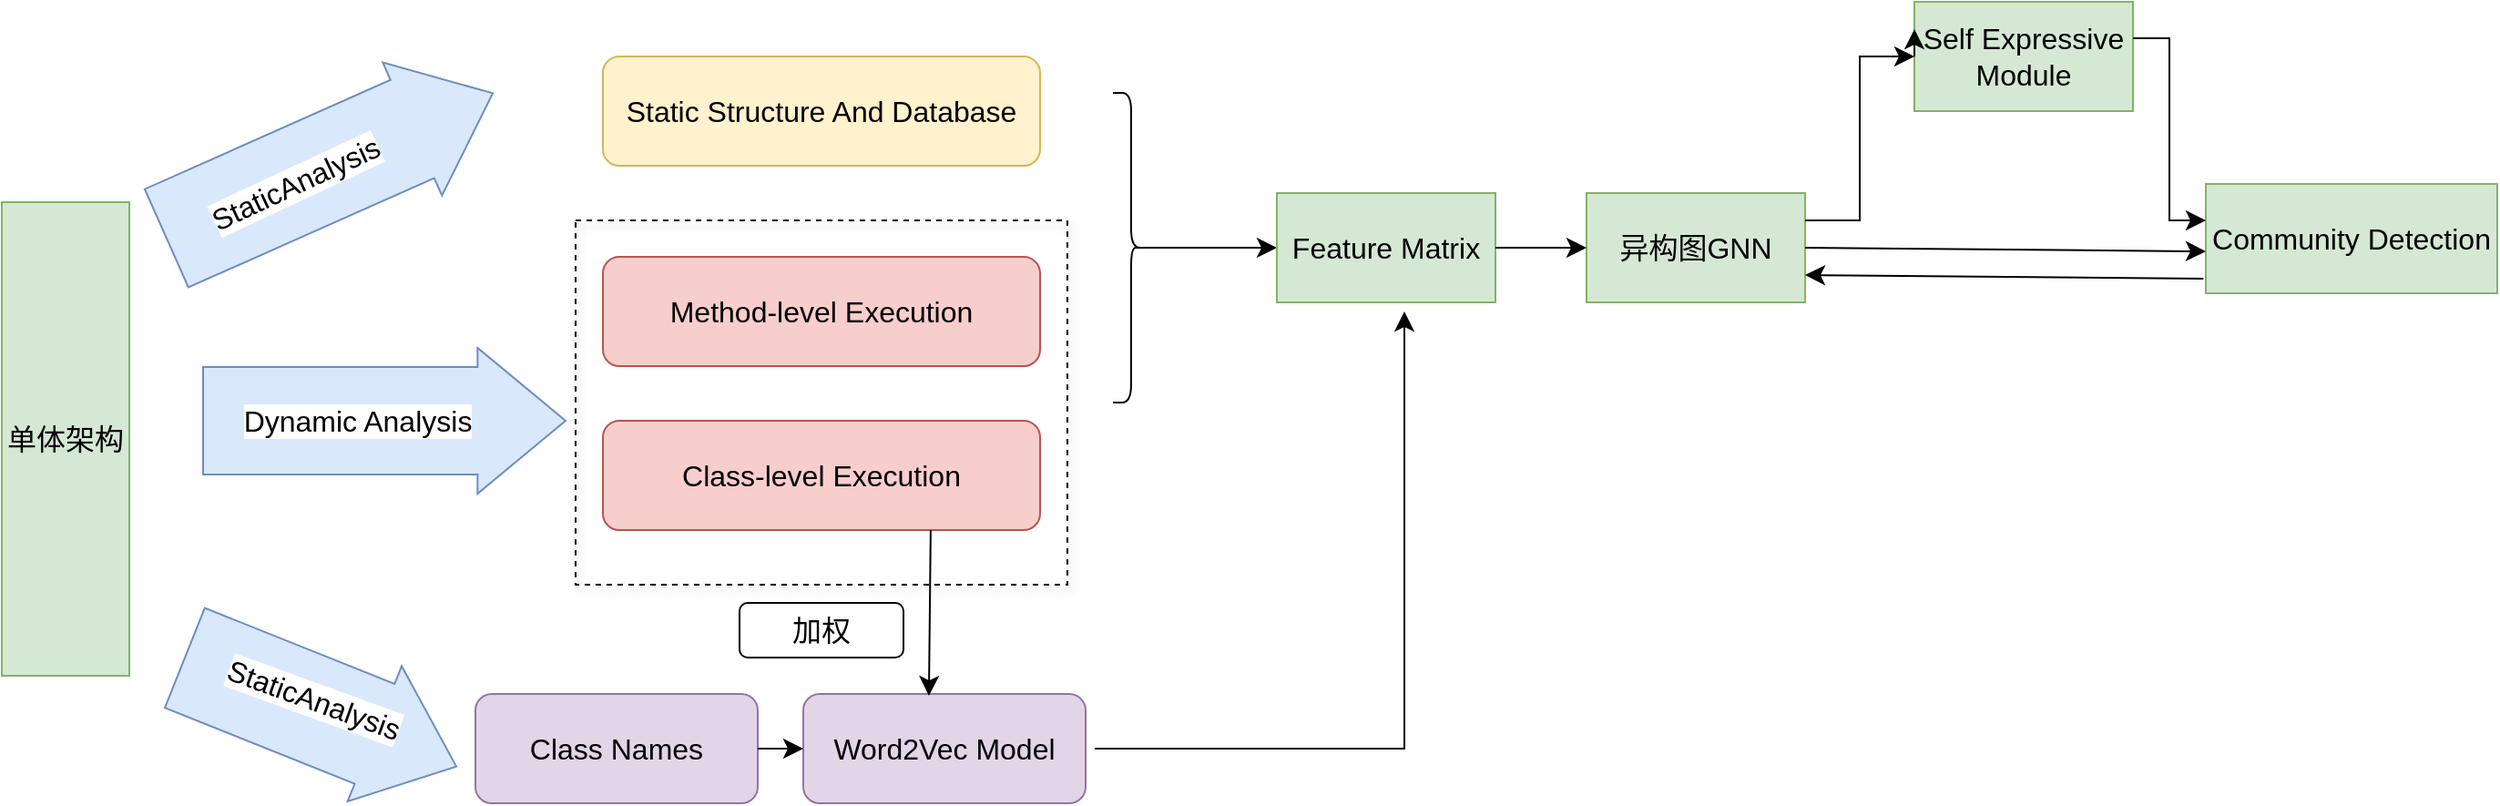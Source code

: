 <mxfile version="24.0.1" type="github" pages="2">
  <diagram name="第 1 页" id="F_FN7IBZuOVjXzTydqT_">
    <mxGraphModel dx="3114" dy="1826" grid="1" gridSize="10" guides="1" tooltips="1" connect="1" arrows="1" fold="1" page="0" pageScale="1" pageWidth="4681" pageHeight="3300" math="0" shadow="0">
      <root>
        <mxCell id="0" />
        <mxCell id="1" parent="0" />
        <mxCell id="BfXzmcUI7B5nAFYZt8X8-2" value="Static Structure And Database " style="rounded=1;whiteSpace=wrap;html=1;fontSize=16;fillColor=#fff2cc;strokeColor=#d6b656;" parent="1" vertex="1">
          <mxGeometry x="-490" y="-450" width="240" height="60" as="geometry" />
        </mxCell>
        <mxCell id="BfXzmcUI7B5nAFYZt8X8-4" value="Class-level Execution" style="rounded=1;whiteSpace=wrap;html=1;fontSize=16;fillColor=#f8cecc;strokeColor=#b85450;" parent="1" vertex="1">
          <mxGeometry x="-490" y="-250" width="240" height="60" as="geometry" />
        </mxCell>
        <mxCell id="BfXzmcUI7B5nAFYZt8X8-5" value="Method-level Execution" style="rounded=1;whiteSpace=wrap;html=1;fontSize=16;fillColor=#f8cecc;strokeColor=#b85450;" parent="1" vertex="1">
          <mxGeometry x="-490" y="-340" width="240" height="60" as="geometry" />
        </mxCell>
        <mxCell id="BfXzmcUI7B5nAFYZt8X8-7" value="" style="rounded=0;whiteSpace=wrap;html=1;fontSize=16;shadow=1;fillColor=none;dashed=1;" parent="1" vertex="1">
          <mxGeometry x="-505" y="-360" width="270" height="200" as="geometry" />
        </mxCell>
        <mxCell id="BfXzmcUI7B5nAFYZt8X8-8" value="" style="shape=flexArrow;endArrow=classic;html=1;rounded=0;fontSize=12;startSize=8;endSize=15.77;curved=1;width=59;fillColor=#dae8fc;strokeColor=#6c8ebf;" parent="1" edge="1">
          <mxGeometry width="50" height="50" relative="1" as="geometry">
            <mxPoint x="-710" y="-250" as="sourcePoint" />
            <mxPoint x="-510" y="-250" as="targetPoint" />
          </mxGeometry>
        </mxCell>
        <mxCell id="BfXzmcUI7B5nAFYZt8X8-10" value="Dynamic Analysis" style="edgeLabel;html=1;align=center;verticalAlign=middle;resizable=0;points=[];fontSize=16;rotation=0;" parent="BfXzmcUI7B5nAFYZt8X8-8" vertex="1" connectable="0">
          <mxGeometry x="-0.645" y="2" relative="1" as="geometry">
            <mxPoint x="49" y="2" as="offset" />
          </mxGeometry>
        </mxCell>
        <mxCell id="BfXzmcUI7B5nAFYZt8X8-13" value="单体架构" style="rounded=0;whiteSpace=wrap;html=1;fontSize=16;fillColor=#d5e8d4;strokeColor=#82b366;" parent="1" vertex="1">
          <mxGeometry x="-820" y="-370" width="70" height="260" as="geometry" />
        </mxCell>
        <mxCell id="BfXzmcUI7B5nAFYZt8X8-14" value="" style="shape=flexArrow;endArrow=classic;html=1;rounded=0;fontSize=12;startSize=8;endSize=15.77;curved=1;width=59;fillColor=#dae8fc;strokeColor=#6c8ebf;" parent="1" edge="1">
          <mxGeometry width="50" height="50" relative="1" as="geometry">
            <mxPoint x="-730" y="-350" as="sourcePoint" />
            <mxPoint x="-550" y="-430" as="targetPoint" />
          </mxGeometry>
        </mxCell>
        <mxCell id="BfXzmcUI7B5nAFYZt8X8-15" value="StaticAnalysis" style="edgeLabel;html=1;align=center;verticalAlign=middle;resizable=0;points=[];fontSize=16;rotation=-25;" parent="BfXzmcUI7B5nAFYZt8X8-14" vertex="1" connectable="0">
          <mxGeometry x="-0.645" y="2" relative="1" as="geometry">
            <mxPoint x="39" y="-14" as="offset" />
          </mxGeometry>
        </mxCell>
        <mxCell id="BfXzmcUI7B5nAFYZt8X8-20" value="" style="shape=flexArrow;endArrow=classic;html=1;rounded=0;fontSize=12;startSize=8;endSize=15.77;curved=1;width=59;fillColor=#dae8fc;strokeColor=#6c8ebf;" parent="1" edge="1">
          <mxGeometry width="50" height="50" relative="1" as="geometry">
            <mxPoint x="-720" y="-120" as="sourcePoint" />
            <mxPoint x="-570" y="-60" as="targetPoint" />
          </mxGeometry>
        </mxCell>
        <mxCell id="BfXzmcUI7B5nAFYZt8X8-21" value="StaticAnalysis" style="edgeLabel;html=1;align=center;verticalAlign=middle;resizable=0;points=[];fontSize=16;rotation=20;" parent="BfXzmcUI7B5nAFYZt8X8-20" vertex="1" connectable="0">
          <mxGeometry x="-0.645" y="2" relative="1" as="geometry">
            <mxPoint x="44" y="14" as="offset" />
          </mxGeometry>
        </mxCell>
        <mxCell id="BfXzmcUI7B5nAFYZt8X8-22" value="Class Names" style="rounded=1;whiteSpace=wrap;html=1;fontSize=16;fillColor=#e1d5e7;strokeColor=#9673a6;" parent="1" vertex="1">
          <mxGeometry x="-560" y="-100" width="155" height="60" as="geometry" />
        </mxCell>
        <mxCell id="BfXzmcUI7B5nAFYZt8X8-25" value="" style="shape=curlyBracket;whiteSpace=wrap;html=1;rounded=1;flipH=1;labelPosition=right;verticalLabelPosition=middle;align=left;verticalAlign=middle;fontSize=16;" parent="1" vertex="1">
          <mxGeometry x="-210" y="-430" width="20" height="170" as="geometry" />
        </mxCell>
        <mxCell id="BfXzmcUI7B5nAFYZt8X8-27" value="Word2Vec Model" style="rounded=1;whiteSpace=wrap;html=1;fontSize=16;fillColor=#e1d5e7;strokeColor=#9673a6;" parent="1" vertex="1">
          <mxGeometry x="-380" y="-100" width="155" height="60" as="geometry" />
        </mxCell>
        <mxCell id="BfXzmcUI7B5nAFYZt8X8-28" value="" style="endArrow=classic;html=1;rounded=0;fontSize=12;startSize=8;endSize=8;curved=1;exitX=0.722;exitY=0.85;exitDx=0;exitDy=0;exitPerimeter=0;entryX=0.445;entryY=0.017;entryDx=0;entryDy=0;entryPerimeter=0;" parent="1" source="BfXzmcUI7B5nAFYZt8X8-7" target="BfXzmcUI7B5nAFYZt8X8-27" edge="1">
          <mxGeometry width="50" height="50" relative="1" as="geometry">
            <mxPoint x="-370" y="-240" as="sourcePoint" />
            <mxPoint x="-320" y="-290" as="targetPoint" />
          </mxGeometry>
        </mxCell>
        <mxCell id="BfXzmcUI7B5nAFYZt8X8-29" value="" style="endArrow=classic;html=1;rounded=0;fontSize=12;startSize=8;endSize=8;curved=1;exitX=1;exitY=0.5;exitDx=0;exitDy=0;entryX=0;entryY=0.5;entryDx=0;entryDy=0;" parent="1" source="BfXzmcUI7B5nAFYZt8X8-22" target="BfXzmcUI7B5nAFYZt8X8-27" edge="1">
          <mxGeometry width="50" height="50" relative="1" as="geometry">
            <mxPoint x="-370" y="-240" as="sourcePoint" />
            <mxPoint x="-320" y="-290" as="targetPoint" />
          </mxGeometry>
        </mxCell>
        <mxCell id="BfXzmcUI7B5nAFYZt8X8-30" value="加权" style="rounded=1;whiteSpace=wrap;html=1;fontSize=16;" parent="1" vertex="1">
          <mxGeometry x="-415" y="-150" width="90" height="30" as="geometry" />
        </mxCell>
        <mxCell id="BfXzmcUI7B5nAFYZt8X8-31" value="" style="endArrow=classic;html=1;rounded=0;fontSize=12;startSize=8;endSize=8;curved=1;exitX=0.1;exitY=0.5;exitDx=0;exitDy=0;exitPerimeter=0;" parent="1" source="BfXzmcUI7B5nAFYZt8X8-35" edge="1">
          <mxGeometry width="50" height="50" relative="1" as="geometry">
            <mxPoint x="-370" y="-240" as="sourcePoint" />
            <mxPoint y="-345" as="targetPoint" />
          </mxGeometry>
        </mxCell>
        <mxCell id="BfXzmcUI7B5nAFYZt8X8-36" value="" style="endArrow=classic;html=1;rounded=0;fontSize=12;startSize=8;endSize=8;curved=1;exitX=0.1;exitY=0.5;exitDx=0;exitDy=0;exitPerimeter=0;" parent="1" source="BfXzmcUI7B5nAFYZt8X8-25" target="BfXzmcUI7B5nAFYZt8X8-35" edge="1">
          <mxGeometry width="50" height="50" relative="1" as="geometry">
            <mxPoint x="-192" y="-345" as="sourcePoint" />
            <mxPoint y="-345" as="targetPoint" />
          </mxGeometry>
        </mxCell>
        <mxCell id="BfXzmcUI7B5nAFYZt8X8-35" value="Feature Matrix" style="rounded=0;whiteSpace=wrap;html=1;fontSize=16;fillColor=#d5e8d4;strokeColor=#82b366;" parent="1" vertex="1">
          <mxGeometry x="-120" y="-375" width="120" height="60" as="geometry" />
        </mxCell>
        <mxCell id="BfXzmcUI7B5nAFYZt8X8-38" value="异构图GNN" style="rounded=0;whiteSpace=wrap;html=1;fontSize=16;fillColor=#d5e8d4;strokeColor=#82b366;" parent="1" vertex="1">
          <mxGeometry x="50" y="-375" width="120" height="60" as="geometry" />
        </mxCell>
        <mxCell id="BfXzmcUI7B5nAFYZt8X8-39" value="" style="endArrow=classic;html=1;rounded=0;fontSize=12;startSize=8;endSize=8;curved=1;exitX=1;exitY=0.5;exitDx=0;exitDy=0;entryX=0;entryY=0.5;entryDx=0;entryDy=0;" parent="1" source="BfXzmcUI7B5nAFYZt8X8-35" target="BfXzmcUI7B5nAFYZt8X8-38" edge="1">
          <mxGeometry width="50" height="50" relative="1" as="geometry">
            <mxPoint x="190" y="-320" as="sourcePoint" />
            <mxPoint x="240" y="-370" as="targetPoint" />
          </mxGeometry>
        </mxCell>
        <mxCell id="BfXzmcUI7B5nAFYZt8X8-40" value="&lt;div&gt;Community Detection&lt;/div&gt;" style="rounded=0;whiteSpace=wrap;html=1;fontSize=16;fillColor=#d5e8d4;strokeColor=#82b366;" parent="1" vertex="1">
          <mxGeometry x="390" y="-380" width="160" height="60" as="geometry" />
        </mxCell>
        <mxCell id="BfXzmcUI7B5nAFYZt8X8-41" value="Self Expressive Module " style="rounded=0;whiteSpace=wrap;html=1;fontSize=16;fillColor=#d5e8d4;strokeColor=#82b366;" parent="1" vertex="1">
          <mxGeometry x="230" y="-480" width="120" height="60" as="geometry" />
        </mxCell>
        <mxCell id="BfXzmcUI7B5nAFYZt8X8-44" value="" style="edgeStyle=elbowEdgeStyle;elbow=horizontal;endArrow=classic;html=1;curved=0;rounded=0;endSize=8;startSize=8;fontSize=12;entryX=0;entryY=0.5;entryDx=0;entryDy=0;" parent="1" target="BfXzmcUI7B5nAFYZt8X8-41" edge="1">
          <mxGeometry width="50" height="50" relative="1" as="geometry">
            <mxPoint x="170" y="-360" as="sourcePoint" />
            <mxPoint x="230" y="-470" as="targetPoint" />
          </mxGeometry>
        </mxCell>
        <mxCell id="BfXzmcUI7B5nAFYZt8X8-45" value="" style="edgeStyle=elbowEdgeStyle;elbow=horizontal;endArrow=classic;html=1;curved=0;rounded=0;endSize=8;startSize=8;fontSize=12;entryX=0;entryY=0.5;entryDx=0;entryDy=0;exitX=1;exitY=0.5;exitDx=0;exitDy=0;" parent="1" edge="1">
          <mxGeometry width="50" height="50" relative="1" as="geometry">
            <mxPoint x="350" y="-460" as="sourcePoint" />
            <mxPoint x="390" y="-360" as="targetPoint" />
          </mxGeometry>
        </mxCell>
        <mxCell id="BfXzmcUI7B5nAFYZt8X8-46" value="" style="endArrow=classic;html=1;rounded=0;fontSize=12;startSize=8;endSize=8;curved=1;exitX=1;exitY=0.5;exitDx=0;exitDy=0;entryX=0;entryY=0.617;entryDx=0;entryDy=0;entryPerimeter=0;" parent="1" source="BfXzmcUI7B5nAFYZt8X8-38" target="BfXzmcUI7B5nAFYZt8X8-40" edge="1">
          <mxGeometry width="50" height="50" relative="1" as="geometry">
            <mxPoint x="190" y="-320" as="sourcePoint" />
            <mxPoint x="240" y="-370" as="targetPoint" />
          </mxGeometry>
        </mxCell>
        <mxCell id="BfXzmcUI7B5nAFYZt8X8-47" value="" style="endArrow=classic;html=1;rounded=0;fontSize=12;startSize=8;endSize=8;curved=1;exitX=-0.008;exitY=0.867;exitDx=0;exitDy=0;exitPerimeter=0;" parent="1" source="BfXzmcUI7B5nAFYZt8X8-40" edge="1">
          <mxGeometry width="50" height="50" relative="1" as="geometry">
            <mxPoint x="190" y="-320" as="sourcePoint" />
            <mxPoint x="170" y="-330" as="targetPoint" />
          </mxGeometry>
        </mxCell>
        <mxCell id="BfXzmcUI7B5nAFYZt8X8-48" style="edgeStyle=none;curved=1;rounded=0;orthogonalLoop=1;jettySize=auto;html=1;exitX=0;exitY=0.5;exitDx=0;exitDy=0;entryX=0;entryY=0.25;entryDx=0;entryDy=0;fontSize=12;startSize=8;endSize=8;" parent="1" source="BfXzmcUI7B5nAFYZt8X8-41" target="BfXzmcUI7B5nAFYZt8X8-41" edge="1">
          <mxGeometry relative="1" as="geometry" />
        </mxCell>
        <mxCell id="BfXzmcUI7B5nAFYZt8X8-52" value="" style="edgeStyle=segmentEdgeStyle;endArrow=classic;html=1;curved=0;rounded=0;endSize=8;startSize=8;fontSize=12;" parent="1" edge="1">
          <mxGeometry width="50" height="50" relative="1" as="geometry">
            <mxPoint x="-220" y="-70" as="sourcePoint" />
            <mxPoint x="-50" y="-310" as="targetPoint" />
          </mxGeometry>
        </mxCell>
      </root>
    </mxGraphModel>
  </diagram>
  <diagram id="FGAFwKz773aKPEM1jTUB" name="第 2 页">
    <mxGraphModel dx="2714" dy="1426" grid="1" gridSize="10" guides="1" tooltips="1" connect="1" arrows="1" fold="1" page="0" pageScale="1" pageWidth="4681" pageHeight="3300" math="0" shadow="0">
      <root>
        <mxCell id="0" />
        <mxCell id="1" parent="0" />
        <mxCell id="dUFneeM6tNNkBil8R-Nm-1" value="&lt;font style=&quot;font-size: 36px;&quot;&gt;单体架构&lt;/font&gt;" style="rounded=0;whiteSpace=wrap;html=1;fontSize=16;fillColor=#d5e8d4;strokeColor=#82b366;" vertex="1" parent="1">
          <mxGeometry x="-610" y="-140" width="60" height="280" as="geometry" />
        </mxCell>
        <mxCell id="dUFneeM6tNNkBil8R-Nm-2" value="&lt;font style=&quot;font-size: 30px;&quot;&gt;静态结构&lt;/font&gt;" style="rounded=1;whiteSpace=wrap;html=1;" vertex="1" parent="1">
          <mxGeometry x="-360" y="-160" width="180" height="60" as="geometry" />
        </mxCell>
        <mxCell id="Wv0EUKoF1K5zHABMzbqF-1" style="edgeStyle=none;curved=1;rounded=0;orthogonalLoop=1;jettySize=auto;html=1;exitX=0.5;exitY=0;exitDx=0;exitDy=0;entryX=0.5;entryY=1;entryDx=0;entryDy=0;fontSize=12;startSize=8;endSize=8;" edge="1" parent="1" source="dUFneeM6tNNkBil8R-Nm-3" target="dUFneeM6tNNkBil8R-Nm-4">
          <mxGeometry relative="1" as="geometry" />
        </mxCell>
        <mxCell id="dUFneeM6tNNkBil8R-Nm-3" value="&lt;div&gt;&lt;font style=&quot;font-size: 30px;&quot;&gt;方法级别&lt;/font&gt;&lt;/div&gt;&lt;div&gt;&lt;font style=&quot;font-size: 30px;&quot;&gt;执行轨迹&lt;/font&gt;&lt;/div&gt;" style="rounded=1;whiteSpace=wrap;html=1;" vertex="1" parent="1">
          <mxGeometry x="-360" y="27.41" width="190" height="70" as="geometry" />
        </mxCell>
        <mxCell id="dUFneeM6tNNkBil8R-Nm-4" value="&lt;div&gt;&lt;font style=&quot;font-size: 30px;&quot;&gt;类级别&lt;/font&gt;&lt;/div&gt;&lt;div&gt;&lt;font style=&quot;font-size: 30px;&quot;&gt;执行轨迹&lt;/font&gt;&lt;/div&gt;" style="rounded=1;whiteSpace=wrap;html=1;" vertex="1" parent="1">
          <mxGeometry x="-360" y="-70" width="190" height="70" as="geometry" />
        </mxCell>
        <mxCell id="dUFneeM6tNNkBil8R-Nm-7" value="&lt;font style=&quot;font-size: 21px;&quot;&gt;静态分析&lt;/font&gt;" style="html=1;shadow=0;dashed=0;align=center;verticalAlign=middle;shape=mxgraph.arrows2.arrow;dy=0.6;dx=40;notch=0;rotation=15;" vertex="1" parent="1">
          <mxGeometry x="-540" y="97.41" width="150" height="50" as="geometry" />
        </mxCell>
        <mxCell id="dUFneeM6tNNkBil8R-Nm-8" value="&lt;font style=&quot;font-size: 21px;&quot;&gt;动态分析&lt;/font&gt;" style="html=1;shadow=0;dashed=0;align=center;verticalAlign=middle;shape=mxgraph.arrows2.arrow;dy=0.6;dx=40;notch=0;rotation=0;" vertex="1" parent="1">
          <mxGeometry x="-540" y="-10" width="170" height="50" as="geometry" />
        </mxCell>
        <mxCell id="dUFneeM6tNNkBil8R-Nm-9" value="&lt;font style=&quot;font-size: 21px;&quot;&gt;静态分析&lt;/font&gt;" style="html=1;shadow=0;dashed=0;align=center;verticalAlign=middle;shape=mxgraph.arrows2.arrow;dy=0.6;dx=40;notch=0;rotation=-15;" vertex="1" parent="1">
          <mxGeometry x="-540" y="-130" width="170" height="50" as="geometry" />
        </mxCell>
        <mxCell id="dUFneeM6tNNkBil8R-Nm-12" style="edgeStyle=none;curved=1;rounded=0;orthogonalLoop=1;jettySize=auto;html=1;exitX=1;exitY=0.5;exitDx=0;exitDy=0;fontSize=12;startSize=8;endSize=8;" edge="1" parent="1" source="dUFneeM6tNNkBil8R-Nm-10" target="dUFneeM6tNNkBil8R-Nm-11">
          <mxGeometry relative="1" as="geometry" />
        </mxCell>
        <mxCell id="dUFneeM6tNNkBil8R-Nm-10" value="&lt;font style=&quot;font-size: 30px;&quot;&gt;类名&lt;/font&gt;" style="rounded=1;whiteSpace=wrap;html=1;" vertex="1" parent="1">
          <mxGeometry x="-390" y="120" width="120" height="60" as="geometry" />
        </mxCell>
        <mxCell id="dUFneeM6tNNkBil8R-Nm-11" value="&lt;font style=&quot;font-size: 30px;&quot;&gt;Word2Vec &lt;br&gt;&lt;/font&gt;" style="rounded=1;whiteSpace=wrap;html=1;" vertex="1" parent="1">
          <mxGeometry x="-245" y="120" width="170" height="60" as="geometry" />
        </mxCell>
        <mxCell id="dUFneeM6tNNkBil8R-Nm-13" value="`c`" style="ellipse;whiteSpace=wrap;html=1;aspect=fixed;" vertex="1" parent="1">
          <mxGeometry x="20" y="-100" width="40" height="40" as="geometry" />
        </mxCell>
        <mxCell id="3DZ1SyzfCtG7e4FlNWhi-1" value="" style="shape=curlyBracket;whiteSpace=wrap;html=1;rounded=1;flipH=1;labelPosition=right;verticalLabelPosition=middle;align=left;verticalAlign=middle;fontSize=16;size=0;" vertex="1" parent="1">
          <mxGeometry x="-170" y="-140" width="20" height="110" as="geometry" />
        </mxCell>
      </root>
    </mxGraphModel>
  </diagram>
</mxfile>
